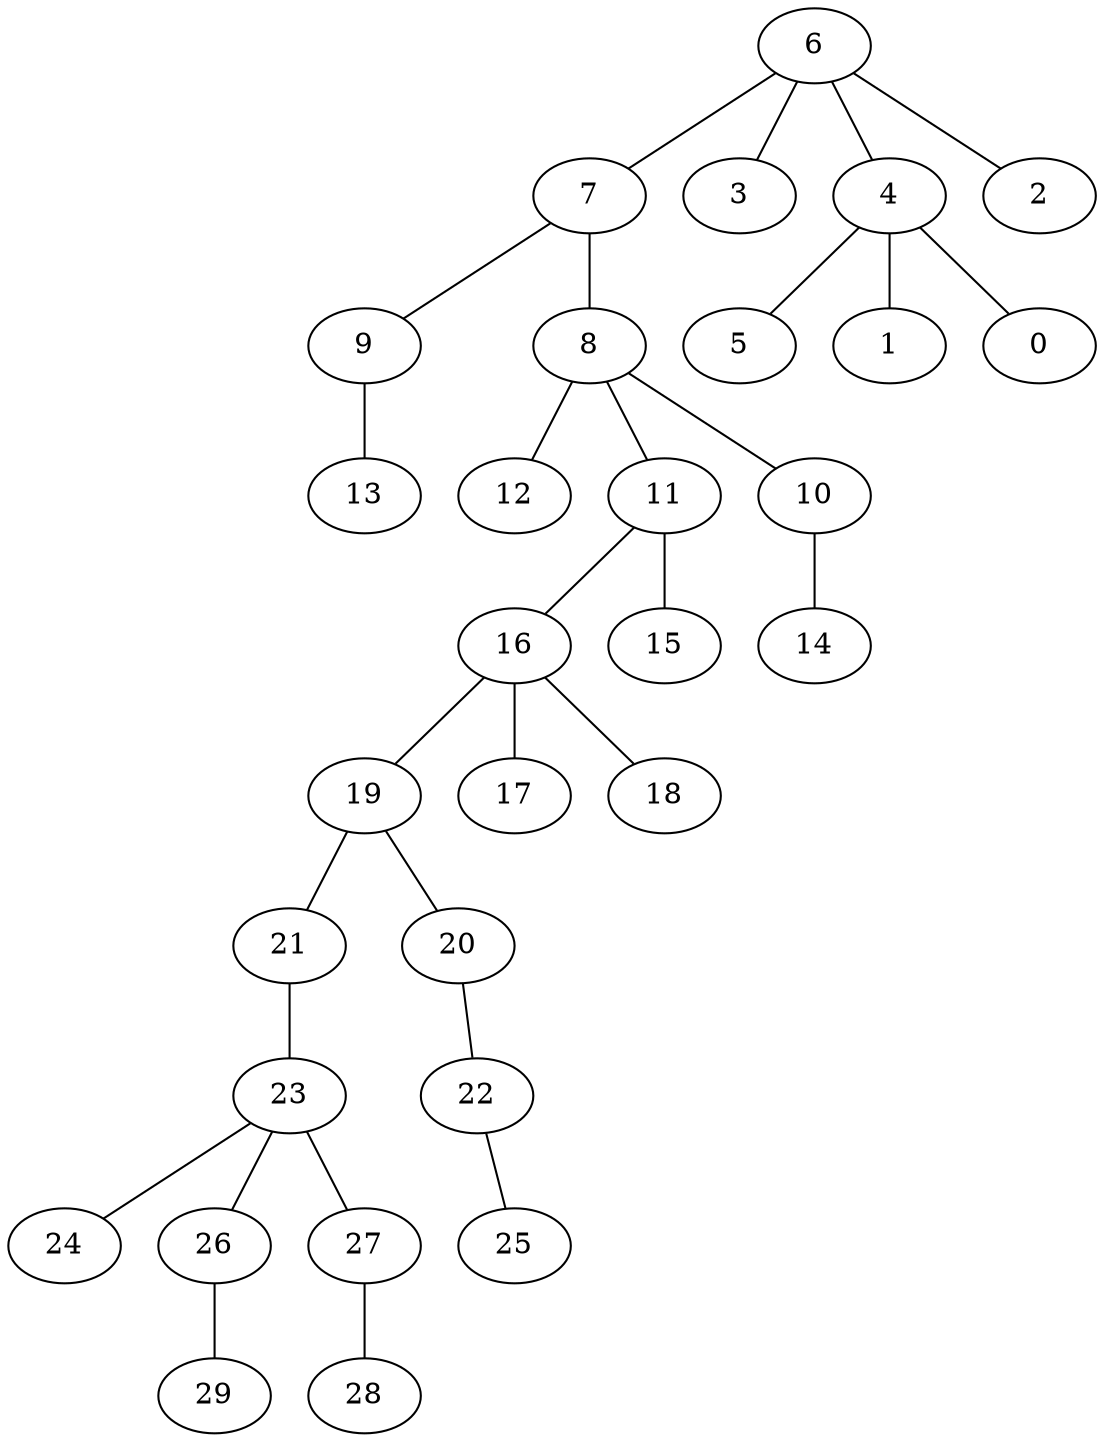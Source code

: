graph G {
"16";
"19";
"6";
"24";
"25";
"14";
"5";
"7";
"26";
"17";
"21";
"3";
"4";
"13";
"29";
"28";
"18";
"12";
"27";
"11";
"10";
"15";
"9";
"2";
"1";
"23";
"8";
"20";
"0";
"22";
    "20" -- "22";
    "6" -- "4";
    "6" -- "2";
    "7" -- "8";
    "23" -- "26";
    "22" -- "25";
    "26" -- "29";
    "19" -- "21";
    "4" -- "1";
    "23" -- "27";
    "7" -- "9";
    "16" -- "17";
    "9" -- "13";
    "16" -- "19";
    "8" -- "11";
    "4" -- "5";
    "19" -- "20";
    "8" -- "10";
    "6" -- "3";
    "11" -- "15";
    "11" -- "16";
    "8" -- "12";
    "10" -- "14";
    "27" -- "28";
    "21" -- "23";
    "23" -- "24";
    "6" -- "7";
    "4" -- "0";
    "16" -- "18";
}
